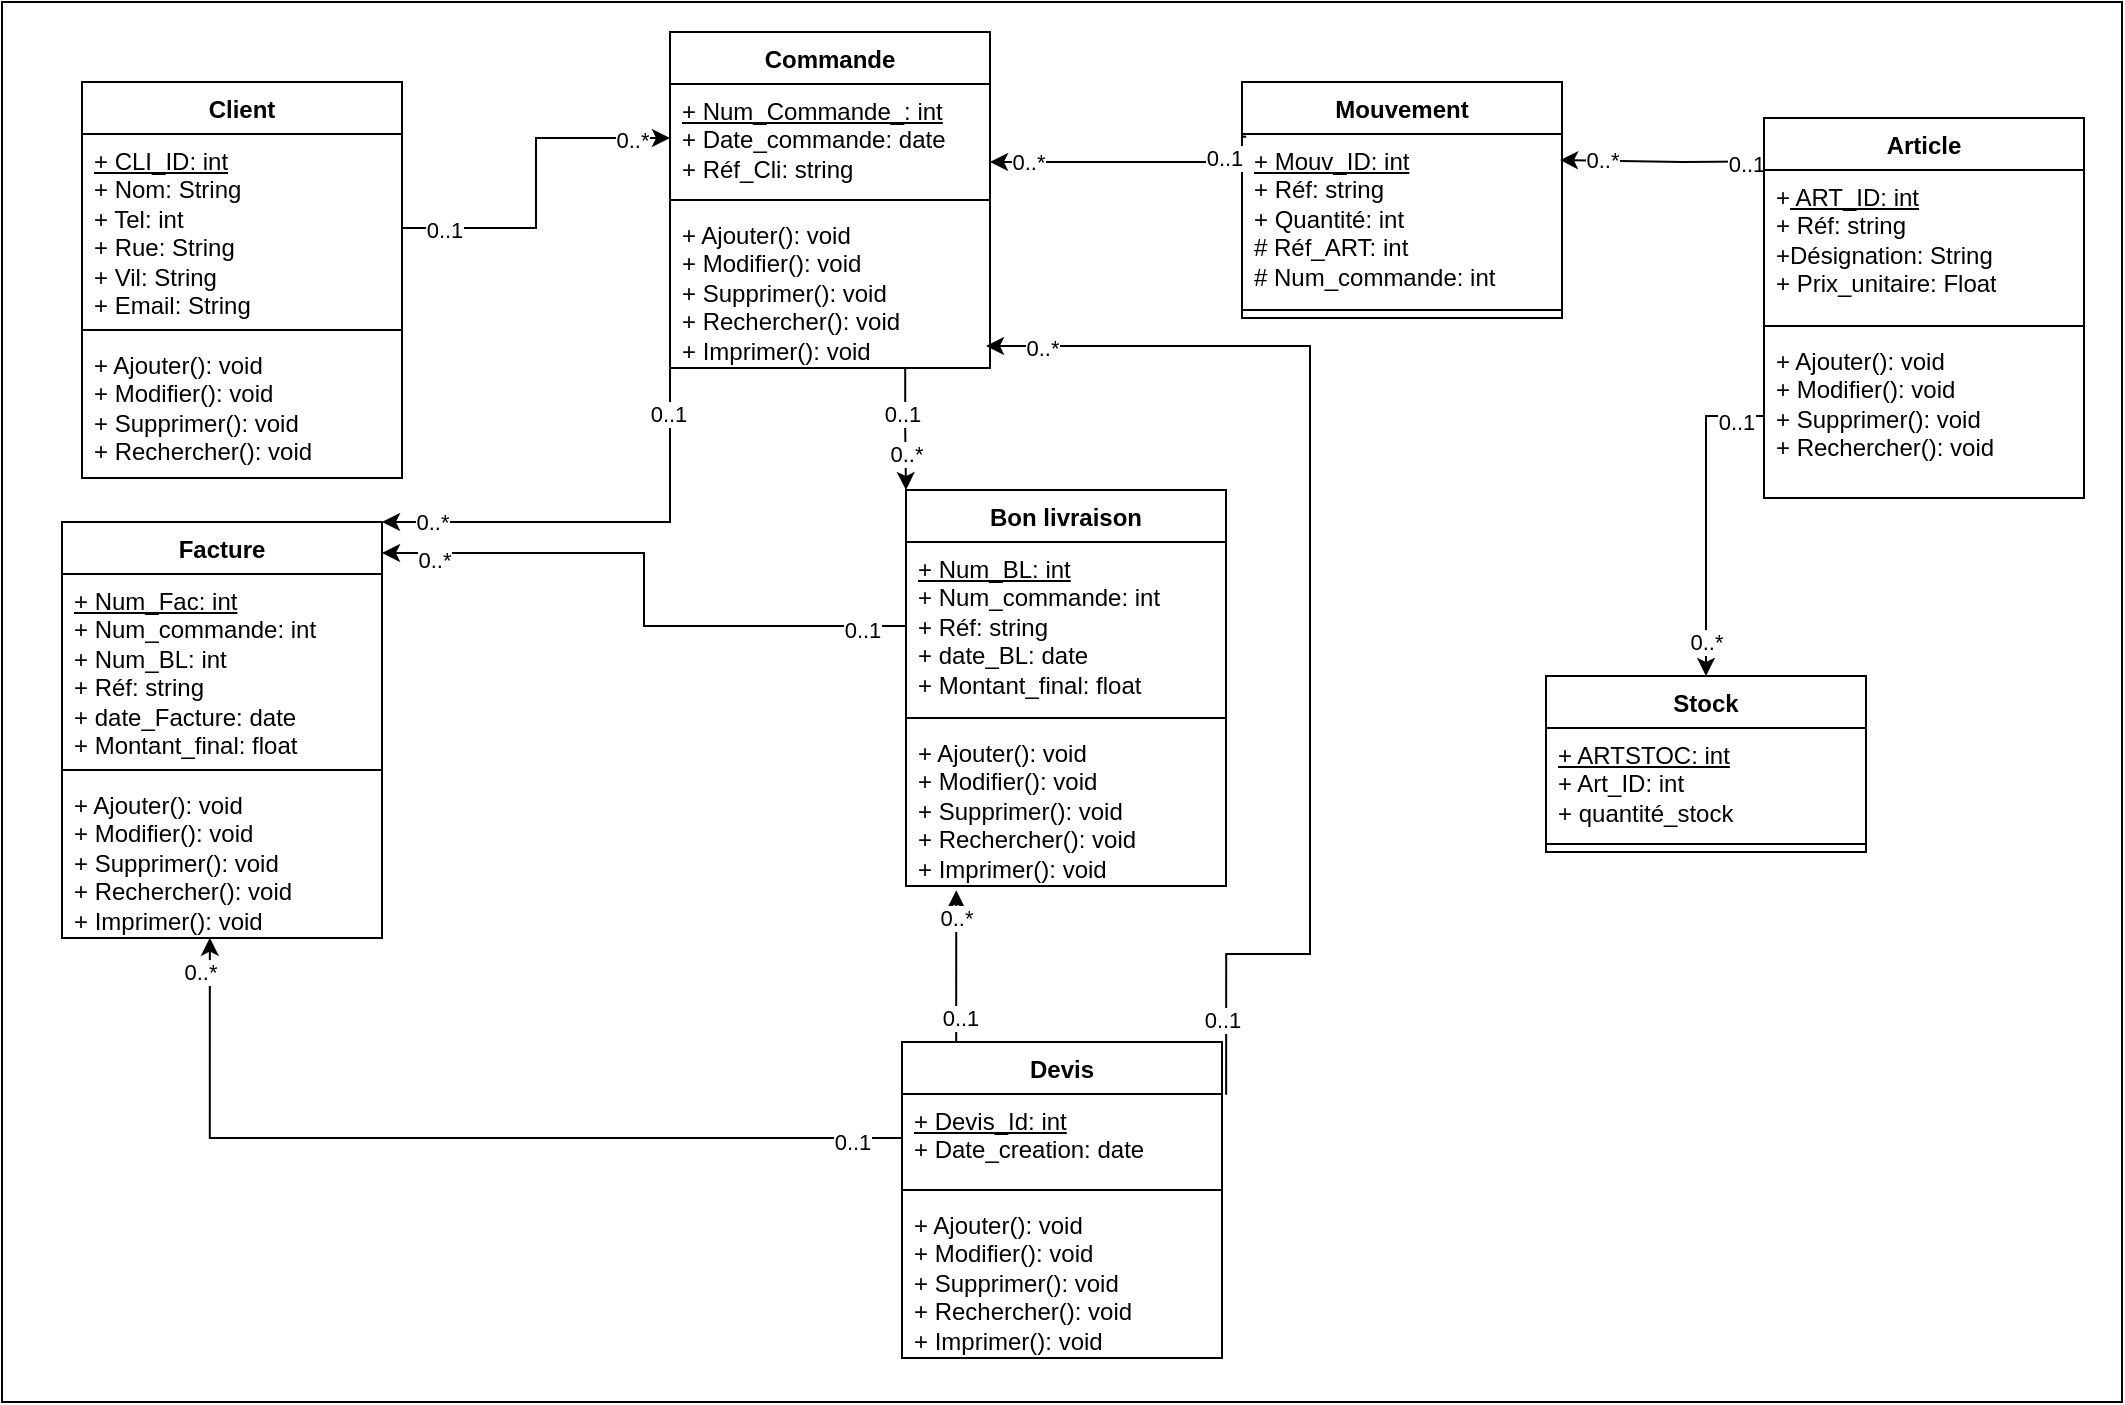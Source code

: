 <mxfile version="21.6.6" type="github">
  <diagram name="Page-1" id="C-hkzyX-20a_YRgvQY8Y">
    <mxGraphModel dx="1173" dy="595" grid="1" gridSize="10" guides="1" tooltips="1" connect="1" arrows="1" fold="1" page="1" pageScale="1" pageWidth="827" pageHeight="1169" math="0" shadow="0">
      <root>
        <mxCell id="0" />
        <mxCell id="1" parent="0" />
        <mxCell id="trSA_ZQxSw36Bvabe2kF-23" value="" style="rounded=0;whiteSpace=wrap;html=1;" vertex="1" parent="1">
          <mxGeometry x="80" y="90" width="1060" height="700" as="geometry" />
        </mxCell>
        <mxCell id="Q66PpeeSa6pk7pWT_3GA-1" value="Client" style="swimlane;fontStyle=1;align=center;verticalAlign=top;childLayout=stackLayout;horizontal=1;startSize=26;horizontalStack=0;resizeParent=1;resizeParentMax=0;resizeLast=0;collapsible=1;marginBottom=0;whiteSpace=wrap;html=1;" parent="1" vertex="1">
          <mxGeometry x="120" y="130" width="160" height="198" as="geometry" />
        </mxCell>
        <mxCell id="Q66PpeeSa6pk7pWT_3GA-2" value="&lt;u&gt;+ CLI_ID: int&lt;/u&gt;&lt;br&gt;+ Nom: String&lt;br&gt;+ Tel: int&lt;br&gt;+ Rue: String&lt;br&gt;+ Vil: String&lt;br&gt;+ Email: String" style="text;strokeColor=none;fillColor=none;align=left;verticalAlign=top;spacingLeft=4;spacingRight=4;overflow=hidden;rotatable=0;points=[[0,0.5],[1,0.5]];portConstraint=eastwest;whiteSpace=wrap;html=1;" parent="Q66PpeeSa6pk7pWT_3GA-1" vertex="1">
          <mxGeometry y="26" width="160" height="94" as="geometry" />
        </mxCell>
        <mxCell id="Q66PpeeSa6pk7pWT_3GA-3" value="" style="line;strokeWidth=1;fillColor=none;align=left;verticalAlign=middle;spacingTop=-1;spacingLeft=3;spacingRight=3;rotatable=0;labelPosition=right;points=[];portConstraint=eastwest;strokeColor=inherit;" parent="Q66PpeeSa6pk7pWT_3GA-1" vertex="1">
          <mxGeometry y="120" width="160" height="8" as="geometry" />
        </mxCell>
        <mxCell id="Q66PpeeSa6pk7pWT_3GA-4" value="+ Ajouter(): void&lt;br style=&quot;border-color: var(--border-color);&quot;&gt;+ Modifier(): void&lt;br style=&quot;border-color: var(--border-color);&quot;&gt;+ Supprimer(): void&lt;br style=&quot;border-color: var(--border-color);&quot;&gt;+ Rechercher(): void" style="text;strokeColor=none;fillColor=none;align=left;verticalAlign=top;spacingLeft=4;spacingRight=4;overflow=hidden;rotatable=0;points=[[0,0.5],[1,0.5]];portConstraint=eastwest;whiteSpace=wrap;html=1;" parent="Q66PpeeSa6pk7pWT_3GA-1" vertex="1">
          <mxGeometry y="128" width="160" height="70" as="geometry" />
        </mxCell>
        <mxCell id="trSA_ZQxSw36Bvabe2kF-20" style="edgeStyle=orthogonalEdgeStyle;rounded=0;orthogonalLoop=1;jettySize=auto;html=1;exitX=0.735;exitY=0.995;exitDx=0;exitDy=0;entryX=0;entryY=0;entryDx=0;entryDy=0;exitPerimeter=0;" edge="1" parent="1" source="Q66PpeeSa6pk7pWT_3GA-9" target="trSA_ZQxSw36Bvabe2kF-9">
          <mxGeometry relative="1" as="geometry" />
        </mxCell>
        <mxCell id="trSA_ZQxSw36Bvabe2kF-34" value="0..1" style="edgeLabel;html=1;align=center;verticalAlign=middle;resizable=0;points=[];" vertex="1" connectable="0" parent="trSA_ZQxSw36Bvabe2kF-20">
          <mxGeometry x="-0.255" y="-2" relative="1" as="geometry">
            <mxPoint as="offset" />
          </mxGeometry>
        </mxCell>
        <mxCell id="trSA_ZQxSw36Bvabe2kF-37" value="0..*" style="edgeLabel;html=1;align=center;verticalAlign=middle;resizable=0;points=[];" vertex="1" connectable="0" parent="trSA_ZQxSw36Bvabe2kF-20">
          <mxGeometry x="0.421" relative="1" as="geometry">
            <mxPoint as="offset" />
          </mxGeometry>
        </mxCell>
        <mxCell id="Q66PpeeSa6pk7pWT_3GA-6" value="Commande" style="swimlane;fontStyle=1;align=center;verticalAlign=top;childLayout=stackLayout;horizontal=1;startSize=26;horizontalStack=0;resizeParent=1;resizeParentMax=0;resizeLast=0;collapsible=1;marginBottom=0;whiteSpace=wrap;html=1;" parent="1" vertex="1">
          <mxGeometry x="414" y="105" width="160" height="168" as="geometry" />
        </mxCell>
        <mxCell id="Q66PpeeSa6pk7pWT_3GA-7" value="&lt;u&gt;+ Num_Commande_: int&lt;/u&gt;&lt;br&gt;+ Date_commande: date&lt;br&gt;+ Réf_Cli: string" style="text;strokeColor=none;fillColor=none;align=left;verticalAlign=top;spacingLeft=4;spacingRight=4;overflow=hidden;rotatable=0;points=[[0,0.5],[1,0.5]];portConstraint=eastwest;whiteSpace=wrap;html=1;" parent="Q66PpeeSa6pk7pWT_3GA-6" vertex="1">
          <mxGeometry y="26" width="160" height="54" as="geometry" />
        </mxCell>
        <mxCell id="Q66PpeeSa6pk7pWT_3GA-8" value="" style="line;strokeWidth=1;fillColor=none;align=left;verticalAlign=middle;spacingTop=-1;spacingLeft=3;spacingRight=3;rotatable=0;labelPosition=right;points=[];portConstraint=eastwest;strokeColor=inherit;" parent="Q66PpeeSa6pk7pWT_3GA-6" vertex="1">
          <mxGeometry y="80" width="160" height="8" as="geometry" />
        </mxCell>
        <mxCell id="Q66PpeeSa6pk7pWT_3GA-9" value="+ Ajouter(): void&lt;br style=&quot;border-color: var(--border-color);&quot;&gt;+ Modifier(): void&lt;br style=&quot;border-color: var(--border-color);&quot;&gt;+ Supprimer(): void&lt;br style=&quot;border-color: var(--border-color);&quot;&gt;+ Rechercher(): void&lt;br style=&quot;border-color: var(--border-color);&quot;&gt;+ Imprimer(): void" style="text;strokeColor=none;fillColor=none;align=left;verticalAlign=top;spacingLeft=4;spacingRight=4;overflow=hidden;rotatable=0;points=[[0,0.5],[1,0.5]];portConstraint=eastwest;whiteSpace=wrap;html=1;" parent="Q66PpeeSa6pk7pWT_3GA-6" vertex="1">
          <mxGeometry y="88" width="160" height="80" as="geometry" />
        </mxCell>
        <mxCell id="Q66PpeeSa6pk7pWT_3GA-10" value="Mouvement" style="swimlane;fontStyle=1;align=center;verticalAlign=top;childLayout=stackLayout;horizontal=1;startSize=26;horizontalStack=0;resizeParent=1;resizeParentMax=0;resizeLast=0;collapsible=1;marginBottom=0;whiteSpace=wrap;html=1;" parent="1" vertex="1">
          <mxGeometry x="700" y="130" width="160" height="118" as="geometry" />
        </mxCell>
        <mxCell id="Q66PpeeSa6pk7pWT_3GA-11" value="&lt;u&gt;+ Mouv_ID: int&lt;/u&gt;&lt;br&gt;+ Réf: string&lt;br&gt;+ Quantité: int&lt;br&gt;# Réf_ART: int&amp;nbsp;&lt;br&gt;# Num_commande: int" style="text;strokeColor=none;fillColor=none;align=left;verticalAlign=top;spacingLeft=4;spacingRight=4;overflow=hidden;rotatable=0;points=[[0,0.5],[1,0.5]];portConstraint=eastwest;whiteSpace=wrap;html=1;" parent="Q66PpeeSa6pk7pWT_3GA-10" vertex="1">
          <mxGeometry y="26" width="160" height="84" as="geometry" />
        </mxCell>
        <mxCell id="Q66PpeeSa6pk7pWT_3GA-12" value="" style="line;strokeWidth=1;fillColor=none;align=left;verticalAlign=middle;spacingTop=-1;spacingLeft=3;spacingRight=3;rotatable=0;labelPosition=right;points=[];portConstraint=eastwest;strokeColor=inherit;" parent="Q66PpeeSa6pk7pWT_3GA-10" vertex="1">
          <mxGeometry y="110" width="160" height="8" as="geometry" />
        </mxCell>
        <mxCell id="trSA_ZQxSw36Bvabe2kF-3" style="rounded=0;orthogonalLoop=1;jettySize=auto;html=1;exitX=0;exitY=0.25;exitDx=0;exitDy=0;entryX=1;entryY=0.5;entryDx=0;entryDy=0;edgeStyle=orthogonalEdgeStyle;" edge="1" parent="1">
          <mxGeometry relative="1" as="geometry">
            <mxPoint x="981" y="169.5" as="sourcePoint" />
            <mxPoint x="859" y="169" as="targetPoint" />
          </mxGeometry>
        </mxCell>
        <mxCell id="trSA_ZQxSw36Bvabe2kF-29" value="0..*" style="edgeLabel;html=1;align=center;verticalAlign=middle;resizable=0;points=[];" vertex="1" connectable="0" parent="trSA_ZQxSw36Bvabe2kF-3">
          <mxGeometry x="0.656" relative="1" as="geometry">
            <mxPoint as="offset" />
          </mxGeometry>
        </mxCell>
        <mxCell id="trSA_ZQxSw36Bvabe2kF-30" value="0..1" style="edgeLabel;html=1;align=center;verticalAlign=middle;resizable=0;points=[];" vertex="1" connectable="0" parent="trSA_ZQxSw36Bvabe2kF-3">
          <mxGeometry x="-0.519" y="1" relative="1" as="geometry">
            <mxPoint as="offset" />
          </mxGeometry>
        </mxCell>
        <mxCell id="Q66PpeeSa6pk7pWT_3GA-14" value="Article" style="swimlane;fontStyle=1;align=center;verticalAlign=top;childLayout=stackLayout;horizontal=1;startSize=26;horizontalStack=0;resizeParent=1;resizeParentMax=0;resizeLast=0;collapsible=1;marginBottom=0;whiteSpace=wrap;html=1;" parent="1" vertex="1">
          <mxGeometry x="961" y="148" width="160" height="190" as="geometry">
            <mxRectangle x="510" y="340" width="80" height="30" as="alternateBounds" />
          </mxGeometry>
        </mxCell>
        <mxCell id="Q66PpeeSa6pk7pWT_3GA-15" value="+&lt;u&gt; ART_ID: int&lt;br&gt;&lt;/u&gt;+ Réf: string&lt;br&gt;+Désignation: String&lt;br&gt;+ Prix_unitaire: Float" style="text;strokeColor=none;fillColor=none;align=left;verticalAlign=top;spacingLeft=4;spacingRight=4;overflow=hidden;rotatable=0;points=[[0,0.5],[1,0.5]];portConstraint=eastwest;whiteSpace=wrap;html=1;" parent="Q66PpeeSa6pk7pWT_3GA-14" vertex="1">
          <mxGeometry y="26" width="160" height="74" as="geometry" />
        </mxCell>
        <mxCell id="Q66PpeeSa6pk7pWT_3GA-16" value="" style="line;strokeWidth=1;fillColor=none;align=left;verticalAlign=middle;spacingTop=-1;spacingLeft=3;spacingRight=3;rotatable=0;labelPosition=right;points=[];portConstraint=eastwest;strokeColor=inherit;" parent="Q66PpeeSa6pk7pWT_3GA-14" vertex="1">
          <mxGeometry y="100" width="160" height="8" as="geometry" />
        </mxCell>
        <mxCell id="Q66PpeeSa6pk7pWT_3GA-17" value="+ Ajouter(): void&lt;br&gt;+ Modifier(): void&lt;br&gt;+ Supprimer(): void&lt;br&gt;+ Rechercher(): void" style="text;strokeColor=none;fillColor=none;align=left;verticalAlign=top;spacingLeft=4;spacingRight=4;overflow=hidden;rotatable=0;points=[[0,0.5],[1,0.5]];portConstraint=eastwest;whiteSpace=wrap;html=1;" parent="Q66PpeeSa6pk7pWT_3GA-14" vertex="1">
          <mxGeometry y="108" width="160" height="82" as="geometry" />
        </mxCell>
        <mxCell id="Q66PpeeSa6pk7pWT_3GA-18" value="Facture" style="swimlane;fontStyle=1;align=center;verticalAlign=top;childLayout=stackLayout;horizontal=1;startSize=26;horizontalStack=0;resizeParent=1;resizeParentMax=0;resizeLast=0;collapsible=1;marginBottom=0;whiteSpace=wrap;html=1;" parent="1" vertex="1">
          <mxGeometry x="110" y="350" width="160" height="208" as="geometry" />
        </mxCell>
        <mxCell id="Q66PpeeSa6pk7pWT_3GA-19" value="&lt;u style=&quot;border-color: var(--border-color);&quot;&gt;+ Num_Fac: int&lt;/u&gt;&lt;br style=&quot;border-color: var(--border-color);&quot;&gt;+ Num_commande: int&lt;br&gt;+ Num_BL: int&lt;br style=&quot;border-color: var(--border-color);&quot;&gt;+ Réf: string&lt;br style=&quot;border-color: var(--border-color);&quot;&gt;+ date_Facture: date&lt;br style=&quot;border-color: var(--border-color);&quot;&gt;+ Montant_final: float" style="text;strokeColor=none;fillColor=none;align=left;verticalAlign=top;spacingLeft=4;spacingRight=4;overflow=hidden;rotatable=0;points=[[0,0.5],[1,0.5]];portConstraint=eastwest;whiteSpace=wrap;html=1;" parent="Q66PpeeSa6pk7pWT_3GA-18" vertex="1">
          <mxGeometry y="26" width="160" height="94" as="geometry" />
        </mxCell>
        <mxCell id="Q66PpeeSa6pk7pWT_3GA-20" value="" style="line;strokeWidth=1;fillColor=none;align=left;verticalAlign=middle;spacingTop=-1;spacingLeft=3;spacingRight=3;rotatable=0;labelPosition=right;points=[];portConstraint=eastwest;strokeColor=inherit;" parent="Q66PpeeSa6pk7pWT_3GA-18" vertex="1">
          <mxGeometry y="120" width="160" height="8" as="geometry" />
        </mxCell>
        <mxCell id="Q66PpeeSa6pk7pWT_3GA-21" value="+ Ajouter(): void&lt;br style=&quot;border-color: var(--border-color);&quot;&gt;+ Modifier(): void&lt;br style=&quot;border-color: var(--border-color);&quot;&gt;+ Supprimer(): void&lt;br style=&quot;border-color: var(--border-color);&quot;&gt;+ Rechercher(): void&lt;br style=&quot;border-color: var(--border-color);&quot;&gt;+ Imprimer(): void" style="text;strokeColor=none;fillColor=none;align=left;verticalAlign=top;spacingLeft=4;spacingRight=4;overflow=hidden;rotatable=0;points=[[0,0.5],[1,0.5]];portConstraint=eastwest;whiteSpace=wrap;html=1;" parent="Q66PpeeSa6pk7pWT_3GA-18" vertex="1">
          <mxGeometry y="128" width="160" height="80" as="geometry" />
        </mxCell>
        <mxCell id="Q66PpeeSa6pk7pWT_3GA-27" value="Stock" style="swimlane;fontStyle=1;align=center;verticalAlign=top;childLayout=stackLayout;horizontal=1;startSize=26;horizontalStack=0;resizeParent=1;resizeParentMax=0;resizeLast=0;collapsible=1;marginBottom=0;whiteSpace=wrap;html=1;" parent="1" vertex="1">
          <mxGeometry x="852" y="427" width="160" height="88" as="geometry" />
        </mxCell>
        <mxCell id="Q66PpeeSa6pk7pWT_3GA-28" value="&lt;u&gt;+ ARTSTOC: int&lt;/u&gt;&lt;br&gt;+ Art_ID: int&lt;br&gt;+ quantité_stock" style="text;strokeColor=none;fillColor=none;align=left;verticalAlign=top;spacingLeft=4;spacingRight=4;overflow=hidden;rotatable=0;points=[[0,0.5],[1,0.5]];portConstraint=eastwest;whiteSpace=wrap;html=1;" parent="Q66PpeeSa6pk7pWT_3GA-27" vertex="1">
          <mxGeometry y="26" width="160" height="54" as="geometry" />
        </mxCell>
        <mxCell id="Q66PpeeSa6pk7pWT_3GA-29" value="" style="line;strokeWidth=1;fillColor=none;align=left;verticalAlign=middle;spacingTop=-1;spacingLeft=3;spacingRight=3;rotatable=0;labelPosition=right;points=[];portConstraint=eastwest;strokeColor=inherit;" parent="Q66PpeeSa6pk7pWT_3GA-27" vertex="1">
          <mxGeometry y="80" width="160" height="8" as="geometry" />
        </mxCell>
        <mxCell id="trSA_ZQxSw36Bvabe2kF-1" style="edgeStyle=orthogonalEdgeStyle;rounded=0;orthogonalLoop=1;jettySize=auto;html=1;exitX=1;exitY=0.5;exitDx=0;exitDy=0;" edge="1" parent="1" source="Q66PpeeSa6pk7pWT_3GA-2" target="Q66PpeeSa6pk7pWT_3GA-7">
          <mxGeometry relative="1" as="geometry" />
        </mxCell>
        <mxCell id="trSA_ZQxSw36Bvabe2kF-25" value="0..1" style="edgeLabel;html=1;align=center;verticalAlign=middle;resizable=0;points=[];" vertex="1" connectable="0" parent="trSA_ZQxSw36Bvabe2kF-1">
          <mxGeometry x="-0.766" y="-1" relative="1" as="geometry">
            <mxPoint as="offset" />
          </mxGeometry>
        </mxCell>
        <mxCell id="trSA_ZQxSw36Bvabe2kF-26" value="0..*" style="edgeLabel;html=1;align=center;verticalAlign=middle;resizable=0;points=[];" vertex="1" connectable="0" parent="trSA_ZQxSw36Bvabe2kF-1">
          <mxGeometry x="0.786" y="-1" relative="1" as="geometry">
            <mxPoint as="offset" />
          </mxGeometry>
        </mxCell>
        <mxCell id="trSA_ZQxSw36Bvabe2kF-2" style="edgeStyle=orthogonalEdgeStyle;rounded=0;orthogonalLoop=1;jettySize=auto;html=1;exitX=0.013;exitY=0.016;exitDx=0;exitDy=0;exitPerimeter=0;" edge="1" parent="1" source="Q66PpeeSa6pk7pWT_3GA-11" target="Q66PpeeSa6pk7pWT_3GA-7">
          <mxGeometry relative="1" as="geometry">
            <Array as="points">
              <mxPoint x="700" y="157" />
              <mxPoint x="700" y="170" />
            </Array>
          </mxGeometry>
        </mxCell>
        <mxCell id="trSA_ZQxSw36Bvabe2kF-27" value="0..*&lt;br&gt;" style="edgeLabel;html=1;align=center;verticalAlign=middle;resizable=0;points=[];" vertex="1" connectable="0" parent="trSA_ZQxSw36Bvabe2kF-2">
          <mxGeometry x="0.73" relative="1" as="geometry">
            <mxPoint as="offset" />
          </mxGeometry>
        </mxCell>
        <mxCell id="trSA_ZQxSw36Bvabe2kF-28" value="0..1" style="edgeLabel;html=1;align=center;verticalAlign=middle;resizable=0;points=[];" vertex="1" connectable="0" parent="trSA_ZQxSw36Bvabe2kF-2">
          <mxGeometry x="-0.655" y="-2" relative="1" as="geometry">
            <mxPoint as="offset" />
          </mxGeometry>
        </mxCell>
        <mxCell id="trSA_ZQxSw36Bvabe2kF-4" style="edgeStyle=orthogonalEdgeStyle;rounded=0;orthogonalLoop=1;jettySize=auto;html=1;exitX=0;exitY=0.5;exitDx=0;exitDy=0;entryX=0.5;entryY=0;entryDx=0;entryDy=0;" edge="1" parent="1" source="Q66PpeeSa6pk7pWT_3GA-17" target="Q66PpeeSa6pk7pWT_3GA-27">
          <mxGeometry relative="1" as="geometry">
            <mxPoint x="962" y="227.0" as="sourcePoint" />
          </mxGeometry>
        </mxCell>
        <mxCell id="trSA_ZQxSw36Bvabe2kF-31" value="0..1" style="edgeLabel;html=1;align=center;verticalAlign=middle;resizable=0;points=[];" vertex="1" connectable="0" parent="trSA_ZQxSw36Bvabe2kF-4">
          <mxGeometry x="-0.821" y="3" relative="1" as="geometry">
            <mxPoint as="offset" />
          </mxGeometry>
        </mxCell>
        <mxCell id="trSA_ZQxSw36Bvabe2kF-32" value="0..*" style="edgeLabel;html=1;align=center;verticalAlign=middle;resizable=0;points=[];" vertex="1" connectable="0" parent="trSA_ZQxSw36Bvabe2kF-4">
          <mxGeometry x="0.777" relative="1" as="geometry">
            <mxPoint as="offset" />
          </mxGeometry>
        </mxCell>
        <mxCell id="trSA_ZQxSw36Bvabe2kF-17" style="edgeStyle=orthogonalEdgeStyle;rounded=0;orthogonalLoop=1;jettySize=auto;html=1;exitX=0.25;exitY=0;exitDx=0;exitDy=0;entryX=0.157;entryY=1.027;entryDx=0;entryDy=0;entryPerimeter=0;" edge="1" parent="1" source="trSA_ZQxSw36Bvabe2kF-5" target="trSA_ZQxSw36Bvabe2kF-12">
          <mxGeometry relative="1" as="geometry">
            <Array as="points">
              <mxPoint x="557" y="610" />
            </Array>
          </mxGeometry>
        </mxCell>
        <mxCell id="trSA_ZQxSw36Bvabe2kF-39" value="0..1" style="edgeLabel;html=1;align=center;verticalAlign=middle;resizable=0;points=[];" vertex="1" connectable="0" parent="trSA_ZQxSw36Bvabe2kF-17">
          <mxGeometry x="-0.435" y="-2" relative="1" as="geometry">
            <mxPoint as="offset" />
          </mxGeometry>
        </mxCell>
        <mxCell id="trSA_ZQxSw36Bvabe2kF-40" value="0..*" style="edgeLabel;html=1;align=center;verticalAlign=middle;resizable=0;points=[];" vertex="1" connectable="0" parent="trSA_ZQxSw36Bvabe2kF-17">
          <mxGeometry x="0.702" relative="1" as="geometry">
            <mxPoint as="offset" />
          </mxGeometry>
        </mxCell>
        <mxCell id="trSA_ZQxSw36Bvabe2kF-21" style="edgeStyle=orthogonalEdgeStyle;rounded=0;orthogonalLoop=1;jettySize=auto;html=1;entryX=0.975;entryY=0.55;entryDx=0;entryDy=0;entryPerimeter=0;exitX=1.013;exitY=0.008;exitDx=0;exitDy=0;exitPerimeter=0;" edge="1" parent="1" source="trSA_ZQxSw36Bvabe2kF-6">
          <mxGeometry relative="1" as="geometry">
            <mxPoint x="700" y="580" as="sourcePoint" />
            <mxPoint x="572" y="262" as="targetPoint" />
            <Array as="points">
              <mxPoint x="734" y="566" />
              <mxPoint x="734" y="262" />
            </Array>
          </mxGeometry>
        </mxCell>
        <mxCell id="trSA_ZQxSw36Bvabe2kF-41" value="0..1" style="edgeLabel;html=1;align=center;verticalAlign=middle;resizable=0;points=[];" vertex="1" connectable="0" parent="trSA_ZQxSw36Bvabe2kF-21">
          <mxGeometry x="-0.87" y="2" relative="1" as="geometry">
            <mxPoint as="offset" />
          </mxGeometry>
        </mxCell>
        <mxCell id="trSA_ZQxSw36Bvabe2kF-42" value="0..*" style="edgeLabel;html=1;align=center;verticalAlign=middle;resizable=0;points=[];" vertex="1" connectable="0" parent="trSA_ZQxSw36Bvabe2kF-21">
          <mxGeometry x="0.906" y="1" relative="1" as="geometry">
            <mxPoint as="offset" />
          </mxGeometry>
        </mxCell>
        <mxCell id="trSA_ZQxSw36Bvabe2kF-5" value="Devis" style="swimlane;fontStyle=1;align=center;verticalAlign=top;childLayout=stackLayout;horizontal=1;startSize=26;horizontalStack=0;resizeParent=1;resizeParentMax=0;resizeLast=0;collapsible=1;marginBottom=0;whiteSpace=wrap;html=1;" vertex="1" parent="1">
          <mxGeometry x="530" y="610" width="160" height="158" as="geometry" />
        </mxCell>
        <mxCell id="trSA_ZQxSw36Bvabe2kF-6" value="&lt;u&gt;+ Devis_Id: int&lt;/u&gt;&lt;br&gt;+ Date_creation: date" style="text;strokeColor=none;fillColor=none;align=left;verticalAlign=top;spacingLeft=4;spacingRight=4;overflow=hidden;rotatable=0;points=[[0,0.5],[1,0.5]];portConstraint=eastwest;whiteSpace=wrap;html=1;" vertex="1" parent="trSA_ZQxSw36Bvabe2kF-5">
          <mxGeometry y="26" width="160" height="44" as="geometry" />
        </mxCell>
        <mxCell id="trSA_ZQxSw36Bvabe2kF-7" value="" style="line;strokeWidth=1;fillColor=none;align=left;verticalAlign=middle;spacingTop=-1;spacingLeft=3;spacingRight=3;rotatable=0;labelPosition=right;points=[];portConstraint=eastwest;strokeColor=inherit;" vertex="1" parent="trSA_ZQxSw36Bvabe2kF-5">
          <mxGeometry y="70" width="160" height="8" as="geometry" />
        </mxCell>
        <mxCell id="trSA_ZQxSw36Bvabe2kF-8" value="+ Ajouter(): void&lt;br style=&quot;border-color: var(--border-color);&quot;&gt;+ Modifier(): void&lt;br style=&quot;border-color: var(--border-color);&quot;&gt;+ Supprimer(): void&lt;br style=&quot;border-color: var(--border-color);&quot;&gt;+ Rechercher(): void&lt;br&gt;+ Imprimer(): void" style="text;strokeColor=none;fillColor=none;align=left;verticalAlign=top;spacingLeft=4;spacingRight=4;overflow=hidden;rotatable=0;points=[[0,0.5],[1,0.5]];portConstraint=eastwest;whiteSpace=wrap;html=1;" vertex="1" parent="trSA_ZQxSw36Bvabe2kF-5">
          <mxGeometry y="78" width="160" height="80" as="geometry" />
        </mxCell>
        <mxCell id="trSA_ZQxSw36Bvabe2kF-9" value="Bon livraison" style="swimlane;fontStyle=1;align=center;verticalAlign=top;childLayout=stackLayout;horizontal=1;startSize=26;horizontalStack=0;resizeParent=1;resizeParentMax=0;resizeLast=0;collapsible=1;marginBottom=0;whiteSpace=wrap;html=1;" vertex="1" parent="1">
          <mxGeometry x="532" y="334" width="160" height="198" as="geometry" />
        </mxCell>
        <mxCell id="trSA_ZQxSw36Bvabe2kF-10" value="&lt;u&gt;+ Num_BL: int&lt;/u&gt;&lt;br&gt;+ Num_commande: int&lt;br&gt;+ Réf: string&lt;br&gt;+ date_BL: date&lt;br&gt;+ Montant_final: float" style="text;strokeColor=none;fillColor=none;align=left;verticalAlign=top;spacingLeft=4;spacingRight=4;overflow=hidden;rotatable=0;points=[[0,0.5],[1,0.5]];portConstraint=eastwest;whiteSpace=wrap;html=1;" vertex="1" parent="trSA_ZQxSw36Bvabe2kF-9">
          <mxGeometry y="26" width="160" height="84" as="geometry" />
        </mxCell>
        <mxCell id="trSA_ZQxSw36Bvabe2kF-11" value="" style="line;strokeWidth=1;fillColor=none;align=left;verticalAlign=middle;spacingTop=-1;spacingLeft=3;spacingRight=3;rotatable=0;labelPosition=right;points=[];portConstraint=eastwest;strokeColor=inherit;" vertex="1" parent="trSA_ZQxSw36Bvabe2kF-9">
          <mxGeometry y="110" width="160" height="8" as="geometry" />
        </mxCell>
        <mxCell id="trSA_ZQxSw36Bvabe2kF-12" value="+ Ajouter(): void&lt;br style=&quot;border-color: var(--border-color);&quot;&gt;+ Modifier(): void&lt;br style=&quot;border-color: var(--border-color);&quot;&gt;+ Supprimer(): void&lt;br style=&quot;border-color: var(--border-color);&quot;&gt;+ Rechercher(): void&lt;br style=&quot;border-color: var(--border-color);&quot;&gt;+ Imprimer(): void" style="text;strokeColor=none;fillColor=none;align=left;verticalAlign=top;spacingLeft=4;spacingRight=4;overflow=hidden;rotatable=0;points=[[0,0.5],[1,0.5]];portConstraint=eastwest;whiteSpace=wrap;html=1;" vertex="1" parent="trSA_ZQxSw36Bvabe2kF-9">
          <mxGeometry y="118" width="160" height="80" as="geometry" />
        </mxCell>
        <mxCell id="trSA_ZQxSw36Bvabe2kF-13" style="edgeStyle=orthogonalEdgeStyle;rounded=0;orthogonalLoop=1;jettySize=auto;html=1;exitX=0;exitY=0.5;exitDx=0;exitDy=0;entryX=1;entryY=0;entryDx=0;entryDy=0;" edge="1" parent="1" source="Q66PpeeSa6pk7pWT_3GA-9" target="Q66PpeeSa6pk7pWT_3GA-18">
          <mxGeometry relative="1" as="geometry">
            <Array as="points">
              <mxPoint x="414" y="350" />
            </Array>
          </mxGeometry>
        </mxCell>
        <mxCell id="trSA_ZQxSw36Bvabe2kF-33" value="0..1" style="edgeLabel;html=1;align=center;verticalAlign=middle;resizable=0;points=[];" vertex="1" connectable="0" parent="trSA_ZQxSw36Bvabe2kF-13">
          <mxGeometry x="-0.517" y="-1" relative="1" as="geometry">
            <mxPoint as="offset" />
          </mxGeometry>
        </mxCell>
        <mxCell id="trSA_ZQxSw36Bvabe2kF-35" value="0..*" style="edgeLabel;html=1;align=center;verticalAlign=middle;resizable=0;points=[];" vertex="1" connectable="0" parent="trSA_ZQxSw36Bvabe2kF-13">
          <mxGeometry x="0.81" relative="1" as="geometry">
            <mxPoint as="offset" />
          </mxGeometry>
        </mxCell>
        <mxCell id="trSA_ZQxSw36Bvabe2kF-15" style="edgeStyle=orthogonalEdgeStyle;rounded=0;orthogonalLoop=1;jettySize=auto;html=1;exitX=0;exitY=0.5;exitDx=0;exitDy=0;entryX=1;entryY=-0.112;entryDx=0;entryDy=0;entryPerimeter=0;" edge="1" parent="1" source="trSA_ZQxSw36Bvabe2kF-10" target="Q66PpeeSa6pk7pWT_3GA-19">
          <mxGeometry relative="1" as="geometry" />
        </mxCell>
        <mxCell id="trSA_ZQxSw36Bvabe2kF-36" value="0..*" style="edgeLabel;html=1;align=center;verticalAlign=middle;resizable=0;points=[];" vertex="1" connectable="0" parent="trSA_ZQxSw36Bvabe2kF-15">
          <mxGeometry x="0.83" y="3" relative="1" as="geometry">
            <mxPoint as="offset" />
          </mxGeometry>
        </mxCell>
        <mxCell id="trSA_ZQxSw36Bvabe2kF-38" value="0..1" style="edgeLabel;html=1;align=center;verticalAlign=middle;resizable=0;points=[];" vertex="1" connectable="0" parent="trSA_ZQxSw36Bvabe2kF-15">
          <mxGeometry x="-0.85" y="2" relative="1" as="geometry">
            <mxPoint as="offset" />
          </mxGeometry>
        </mxCell>
        <mxCell id="trSA_ZQxSw36Bvabe2kF-16" style="edgeStyle=orthogonalEdgeStyle;rounded=0;orthogonalLoop=1;jettySize=auto;html=1;exitX=0;exitY=0.5;exitDx=0;exitDy=0;entryX=0.462;entryY=0.998;entryDx=0;entryDy=0;entryPerimeter=0;" edge="1" parent="1" source="trSA_ZQxSw36Bvabe2kF-6" target="Q66PpeeSa6pk7pWT_3GA-21">
          <mxGeometry relative="1" as="geometry" />
        </mxCell>
        <mxCell id="trSA_ZQxSw36Bvabe2kF-43" value="0..1" style="edgeLabel;html=1;align=center;verticalAlign=middle;resizable=0;points=[];" vertex="1" connectable="0" parent="trSA_ZQxSw36Bvabe2kF-16">
          <mxGeometry x="-0.885" y="2" relative="1" as="geometry">
            <mxPoint as="offset" />
          </mxGeometry>
        </mxCell>
        <mxCell id="trSA_ZQxSw36Bvabe2kF-44" value="0..*" style="edgeLabel;html=1;align=center;verticalAlign=middle;resizable=0;points=[];" vertex="1" connectable="0" parent="trSA_ZQxSw36Bvabe2kF-16">
          <mxGeometry x="0.926" y="5" relative="1" as="geometry">
            <mxPoint as="offset" />
          </mxGeometry>
        </mxCell>
      </root>
    </mxGraphModel>
  </diagram>
</mxfile>
